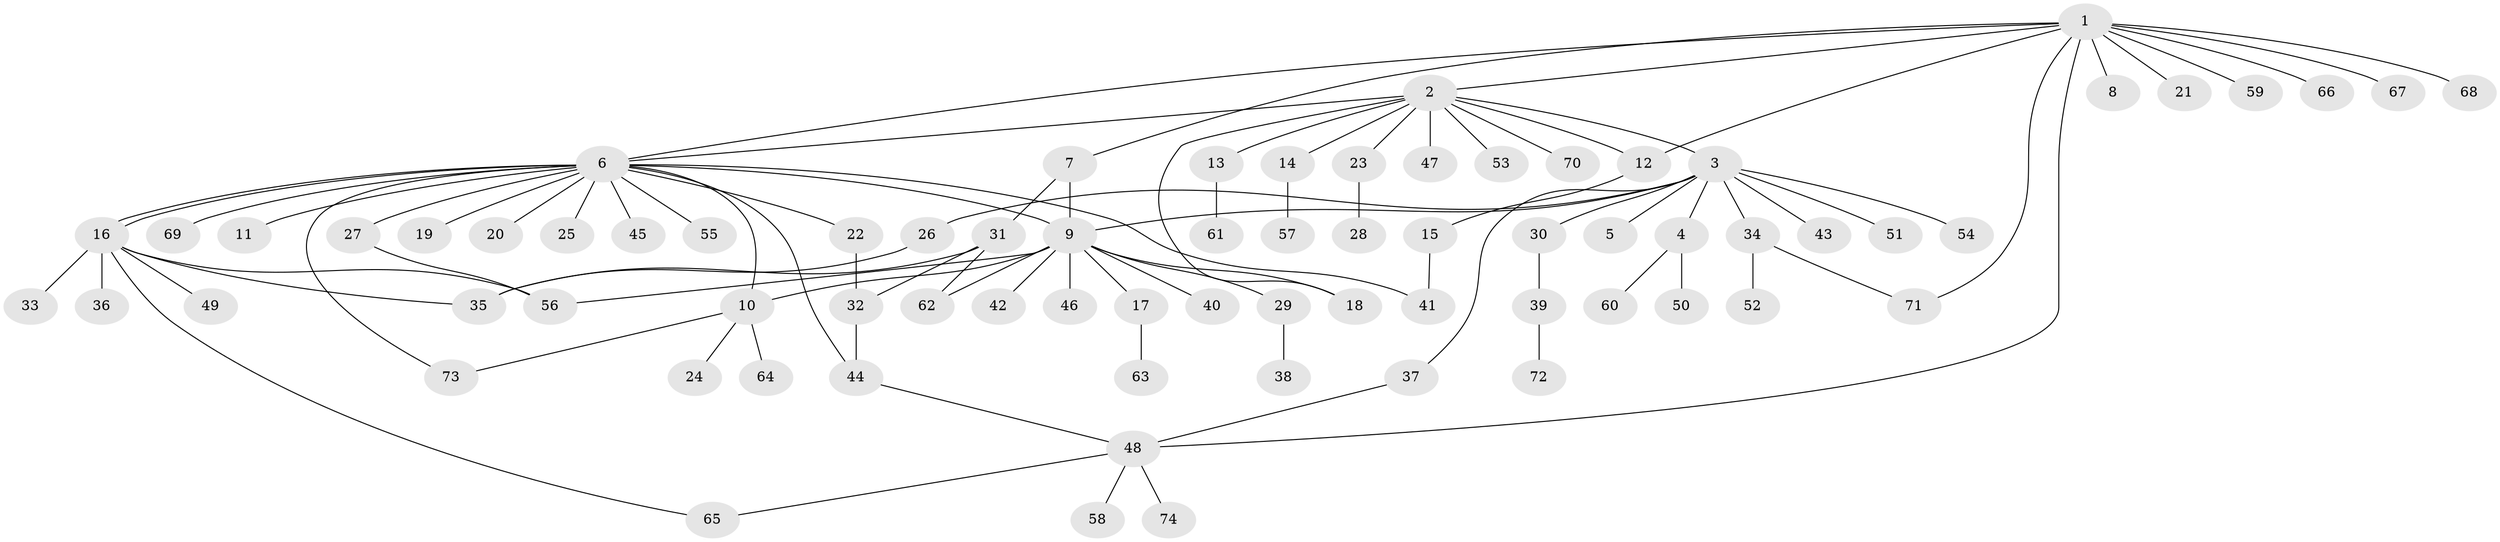 // coarse degree distribution, {6: 0.041666666666666664, 8: 0.08333333333333333, 5: 0.08333333333333333, 1: 0.2916666666666667, 4: 0.125, 9: 0.041666666666666664, 2: 0.16666666666666666, 3: 0.16666666666666666}
// Generated by graph-tools (version 1.1) at 2025/50/03/04/25 22:50:08]
// undirected, 74 vertices, 93 edges
graph export_dot {
  node [color=gray90,style=filled];
  1;
  2;
  3;
  4;
  5;
  6;
  7;
  8;
  9;
  10;
  11;
  12;
  13;
  14;
  15;
  16;
  17;
  18;
  19;
  20;
  21;
  22;
  23;
  24;
  25;
  26;
  27;
  28;
  29;
  30;
  31;
  32;
  33;
  34;
  35;
  36;
  37;
  38;
  39;
  40;
  41;
  42;
  43;
  44;
  45;
  46;
  47;
  48;
  49;
  50;
  51;
  52;
  53;
  54;
  55;
  56;
  57;
  58;
  59;
  60;
  61;
  62;
  63;
  64;
  65;
  66;
  67;
  68;
  69;
  70;
  71;
  72;
  73;
  74;
  1 -- 2;
  1 -- 6;
  1 -- 7;
  1 -- 8;
  1 -- 12;
  1 -- 21;
  1 -- 48;
  1 -- 59;
  1 -- 66;
  1 -- 67;
  1 -- 68;
  1 -- 71;
  2 -- 3;
  2 -- 6;
  2 -- 12;
  2 -- 13;
  2 -- 14;
  2 -- 18;
  2 -- 23;
  2 -- 47;
  2 -- 53;
  2 -- 70;
  3 -- 4;
  3 -- 5;
  3 -- 9;
  3 -- 26;
  3 -- 30;
  3 -- 34;
  3 -- 37;
  3 -- 43;
  3 -- 51;
  3 -- 54;
  4 -- 50;
  4 -- 60;
  6 -- 9;
  6 -- 10;
  6 -- 11;
  6 -- 16;
  6 -- 16;
  6 -- 19;
  6 -- 20;
  6 -- 22;
  6 -- 25;
  6 -- 27;
  6 -- 41;
  6 -- 44;
  6 -- 45;
  6 -- 55;
  6 -- 69;
  6 -- 73;
  7 -- 9;
  7 -- 31;
  9 -- 10;
  9 -- 17;
  9 -- 18;
  9 -- 29;
  9 -- 40;
  9 -- 42;
  9 -- 46;
  9 -- 56;
  9 -- 62;
  10 -- 24;
  10 -- 64;
  10 -- 73;
  12 -- 15;
  13 -- 61;
  14 -- 57;
  15 -- 41;
  16 -- 33;
  16 -- 35;
  16 -- 36;
  16 -- 49;
  16 -- 56;
  16 -- 65;
  17 -- 63;
  22 -- 32;
  23 -- 28;
  26 -- 35;
  27 -- 56;
  29 -- 38;
  30 -- 39;
  31 -- 32;
  31 -- 35;
  31 -- 62;
  32 -- 44;
  34 -- 52;
  34 -- 71;
  37 -- 48;
  39 -- 72;
  44 -- 48;
  48 -- 58;
  48 -- 65;
  48 -- 74;
}
